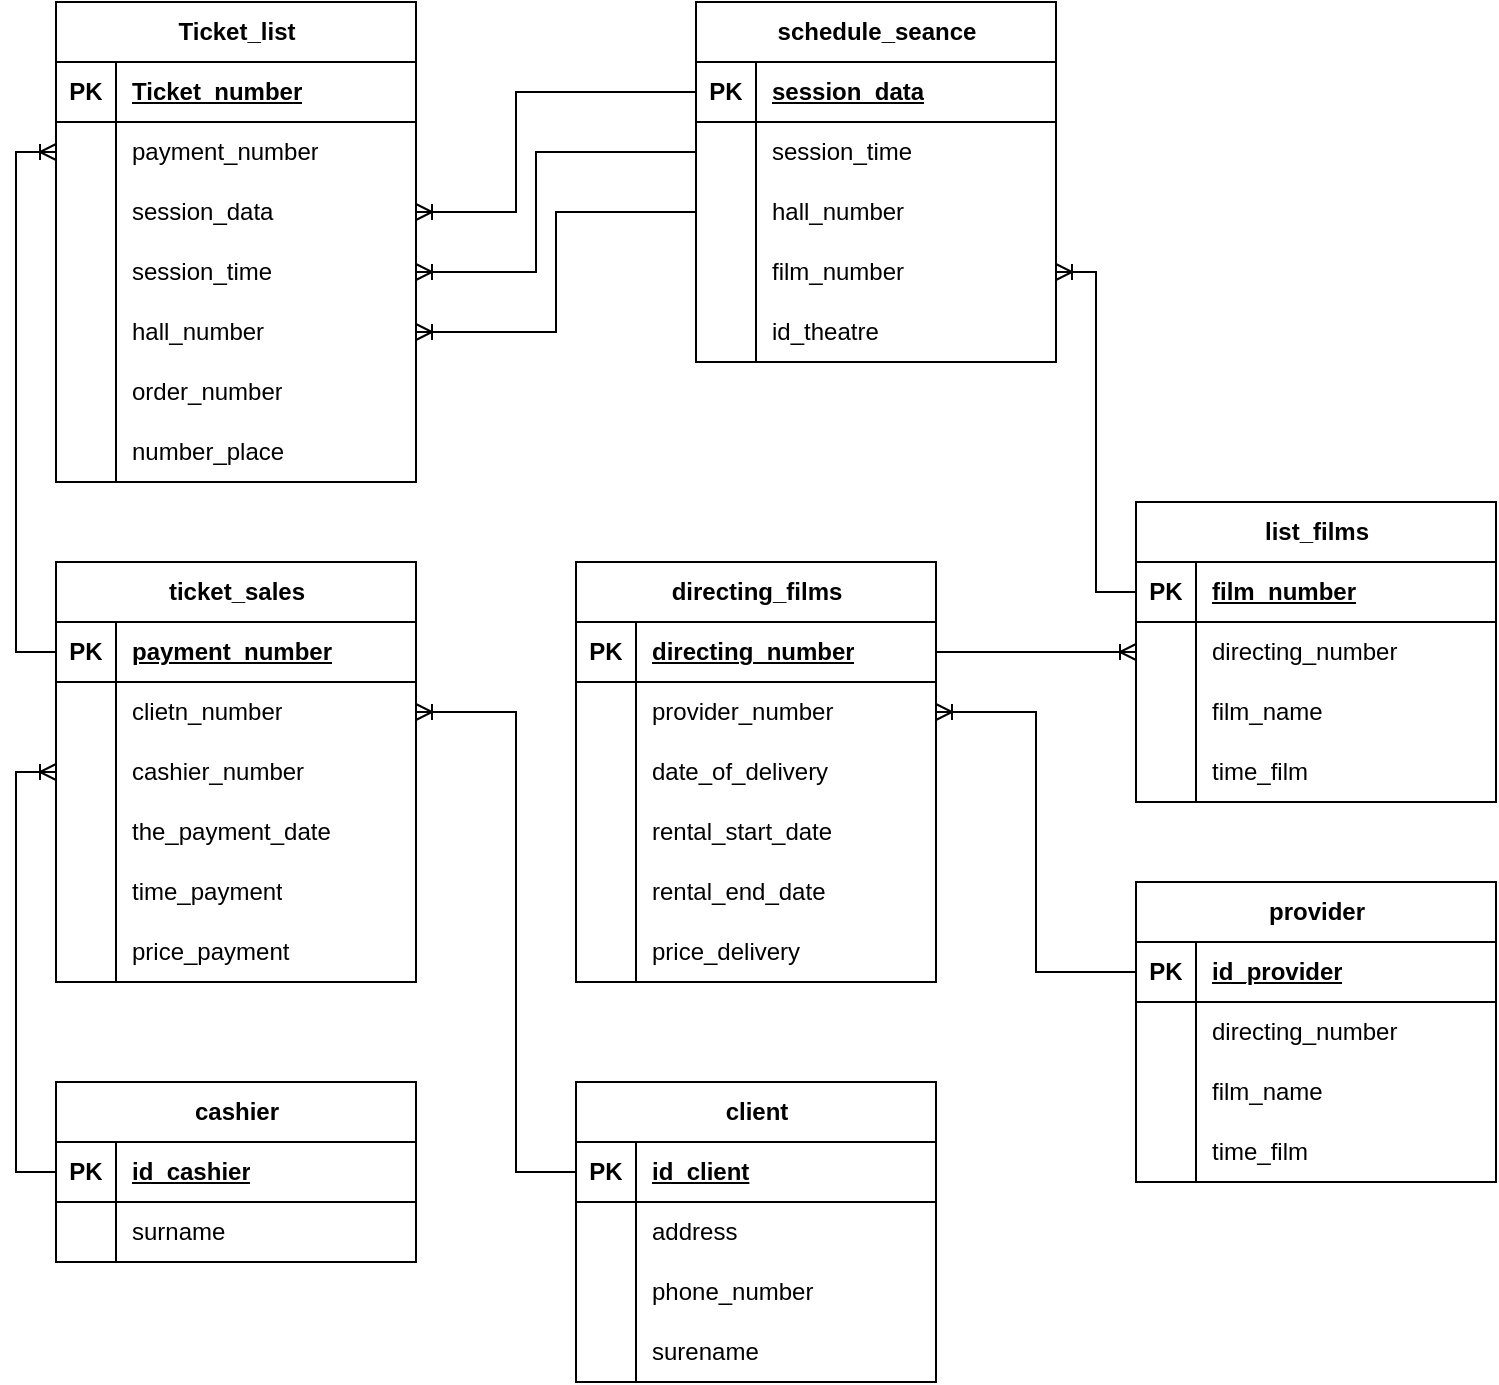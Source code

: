 <mxfile version="21.7.5" type="github">
  <diagram id="C5RBs43oDa-KdzZeNtuy" name="Page-1">
    <mxGraphModel dx="1434" dy="791" grid="1" gridSize="10" guides="1" tooltips="1" connect="1" arrows="1" fold="1" page="1" pageScale="1" pageWidth="827" pageHeight="1169" math="0" shadow="0">
      <root>
        <mxCell id="WIyWlLk6GJQsqaUBKTNV-0" />
        <mxCell id="WIyWlLk6GJQsqaUBKTNV-1" parent="WIyWlLk6GJQsqaUBKTNV-0" />
        <mxCell id="_VTgicMIUgEKBGbLYa2D-226" style="edgeStyle=orthogonalEdgeStyle;rounded=0;orthogonalLoop=1;jettySize=auto;html=1;endArrow=none;endFill=0;startArrow=ERoneToMany;startFill=0;exitX=1;exitY=0.5;exitDx=0;exitDy=0;" edge="1" parent="WIyWlLk6GJQsqaUBKTNV-1" source="_VTgicMIUgEKBGbLYa2D-114" target="_VTgicMIUgEKBGbLYa2D-130">
          <mxGeometry relative="1" as="geometry">
            <Array as="points">
              <mxPoint x="320" y="215" />
              <mxPoint x="320" y="155" />
            </Array>
          </mxGeometry>
        </mxCell>
        <mxCell id="_VTgicMIUgEKBGbLYa2D-104" value="Ticket_list" style="shape=table;startSize=30;container=1;collapsible=1;childLayout=tableLayout;fixedRows=1;rowLines=0;fontStyle=1;align=center;resizeLast=1;html=1;" vertex="1" parent="WIyWlLk6GJQsqaUBKTNV-1">
          <mxGeometry x="80" y="80" width="180" height="240" as="geometry" />
        </mxCell>
        <mxCell id="_VTgicMIUgEKBGbLYa2D-105" value="" style="shape=tableRow;horizontal=0;startSize=0;swimlaneHead=0;swimlaneBody=0;fillColor=none;collapsible=0;dropTarget=0;points=[[0,0.5],[1,0.5]];portConstraint=eastwest;top=0;left=0;right=0;bottom=1;" vertex="1" parent="_VTgicMIUgEKBGbLYa2D-104">
          <mxGeometry y="30" width="180" height="30" as="geometry" />
        </mxCell>
        <mxCell id="_VTgicMIUgEKBGbLYa2D-106" value="PK" style="shape=partialRectangle;connectable=0;fillColor=none;top=0;left=0;bottom=0;right=0;fontStyle=1;overflow=hidden;whiteSpace=wrap;html=1;" vertex="1" parent="_VTgicMIUgEKBGbLYa2D-105">
          <mxGeometry width="30" height="30" as="geometry">
            <mxRectangle width="30" height="30" as="alternateBounds" />
          </mxGeometry>
        </mxCell>
        <mxCell id="_VTgicMIUgEKBGbLYa2D-107" value="Ticket_number" style="shape=partialRectangle;connectable=0;fillColor=none;top=0;left=0;bottom=0;right=0;align=left;spacingLeft=6;fontStyle=5;overflow=hidden;whiteSpace=wrap;html=1;" vertex="1" parent="_VTgicMIUgEKBGbLYa2D-105">
          <mxGeometry x="30" width="150" height="30" as="geometry">
            <mxRectangle width="150" height="30" as="alternateBounds" />
          </mxGeometry>
        </mxCell>
        <mxCell id="_VTgicMIUgEKBGbLYa2D-108" value="" style="shape=tableRow;horizontal=0;startSize=0;swimlaneHead=0;swimlaneBody=0;fillColor=none;collapsible=0;dropTarget=0;points=[[0,0.5],[1,0.5]];portConstraint=eastwest;top=0;left=0;right=0;bottom=0;" vertex="1" parent="_VTgicMIUgEKBGbLYa2D-104">
          <mxGeometry y="60" width="180" height="30" as="geometry" />
        </mxCell>
        <mxCell id="_VTgicMIUgEKBGbLYa2D-109" value="" style="shape=partialRectangle;connectable=0;fillColor=none;top=0;left=0;bottom=0;right=0;editable=1;overflow=hidden;whiteSpace=wrap;html=1;" vertex="1" parent="_VTgicMIUgEKBGbLYa2D-108">
          <mxGeometry width="30" height="30" as="geometry">
            <mxRectangle width="30" height="30" as="alternateBounds" />
          </mxGeometry>
        </mxCell>
        <mxCell id="_VTgicMIUgEKBGbLYa2D-110" value="payment_number" style="shape=partialRectangle;connectable=0;fillColor=none;top=0;left=0;bottom=0;right=0;align=left;spacingLeft=6;overflow=hidden;whiteSpace=wrap;html=1;" vertex="1" parent="_VTgicMIUgEKBGbLYa2D-108">
          <mxGeometry x="30" width="150" height="30" as="geometry">
            <mxRectangle width="150" height="30" as="alternateBounds" />
          </mxGeometry>
        </mxCell>
        <mxCell id="_VTgicMIUgEKBGbLYa2D-111" value="" style="shape=tableRow;horizontal=0;startSize=0;swimlaneHead=0;swimlaneBody=0;fillColor=none;collapsible=0;dropTarget=0;points=[[0,0.5],[1,0.5]];portConstraint=eastwest;top=0;left=0;right=0;bottom=0;" vertex="1" parent="_VTgicMIUgEKBGbLYa2D-104">
          <mxGeometry y="90" width="180" height="30" as="geometry" />
        </mxCell>
        <mxCell id="_VTgicMIUgEKBGbLYa2D-112" value="" style="shape=partialRectangle;connectable=0;fillColor=none;top=0;left=0;bottom=0;right=0;editable=1;overflow=hidden;whiteSpace=wrap;html=1;" vertex="1" parent="_VTgicMIUgEKBGbLYa2D-111">
          <mxGeometry width="30" height="30" as="geometry">
            <mxRectangle width="30" height="30" as="alternateBounds" />
          </mxGeometry>
        </mxCell>
        <mxCell id="_VTgicMIUgEKBGbLYa2D-113" value="session_data" style="shape=partialRectangle;connectable=0;fillColor=none;top=0;left=0;bottom=0;right=0;align=left;spacingLeft=6;overflow=hidden;whiteSpace=wrap;html=1;" vertex="1" parent="_VTgicMIUgEKBGbLYa2D-111">
          <mxGeometry x="30" width="150" height="30" as="geometry">
            <mxRectangle width="150" height="30" as="alternateBounds" />
          </mxGeometry>
        </mxCell>
        <mxCell id="_VTgicMIUgEKBGbLYa2D-114" value="" style="shape=tableRow;horizontal=0;startSize=0;swimlaneHead=0;swimlaneBody=0;fillColor=none;collapsible=0;dropTarget=0;points=[[0,0.5],[1,0.5]];portConstraint=eastwest;top=0;left=0;right=0;bottom=0;" vertex="1" parent="_VTgicMIUgEKBGbLYa2D-104">
          <mxGeometry y="120" width="180" height="30" as="geometry" />
        </mxCell>
        <mxCell id="_VTgicMIUgEKBGbLYa2D-115" value="" style="shape=partialRectangle;connectable=0;fillColor=none;top=0;left=0;bottom=0;right=0;editable=1;overflow=hidden;whiteSpace=wrap;html=1;" vertex="1" parent="_VTgicMIUgEKBGbLYa2D-114">
          <mxGeometry width="30" height="30" as="geometry">
            <mxRectangle width="30" height="30" as="alternateBounds" />
          </mxGeometry>
        </mxCell>
        <mxCell id="_VTgicMIUgEKBGbLYa2D-116" value="session_time" style="shape=partialRectangle;connectable=0;fillColor=none;top=0;left=0;bottom=0;right=0;align=left;spacingLeft=6;overflow=hidden;whiteSpace=wrap;html=1;" vertex="1" parent="_VTgicMIUgEKBGbLYa2D-114">
          <mxGeometry x="30" width="150" height="30" as="geometry">
            <mxRectangle width="150" height="30" as="alternateBounds" />
          </mxGeometry>
        </mxCell>
        <mxCell id="_VTgicMIUgEKBGbLYa2D-117" style="shape=tableRow;horizontal=0;startSize=0;swimlaneHead=0;swimlaneBody=0;fillColor=none;collapsible=0;dropTarget=0;points=[[0,0.5],[1,0.5]];portConstraint=eastwest;top=0;left=0;right=0;bottom=0;" vertex="1" parent="_VTgicMIUgEKBGbLYa2D-104">
          <mxGeometry y="150" width="180" height="30" as="geometry" />
        </mxCell>
        <mxCell id="_VTgicMIUgEKBGbLYa2D-118" style="shape=partialRectangle;connectable=0;fillColor=none;top=0;left=0;bottom=0;right=0;editable=1;overflow=hidden;whiteSpace=wrap;html=1;" vertex="1" parent="_VTgicMIUgEKBGbLYa2D-117">
          <mxGeometry width="30" height="30" as="geometry">
            <mxRectangle width="30" height="30" as="alternateBounds" />
          </mxGeometry>
        </mxCell>
        <mxCell id="_VTgicMIUgEKBGbLYa2D-119" value="hall_number" style="shape=partialRectangle;connectable=0;fillColor=none;top=0;left=0;bottom=0;right=0;align=left;spacingLeft=6;overflow=hidden;whiteSpace=wrap;html=1;" vertex="1" parent="_VTgicMIUgEKBGbLYa2D-117">
          <mxGeometry x="30" width="150" height="30" as="geometry">
            <mxRectangle width="150" height="30" as="alternateBounds" />
          </mxGeometry>
        </mxCell>
        <mxCell id="_VTgicMIUgEKBGbLYa2D-120" style="shape=tableRow;horizontal=0;startSize=0;swimlaneHead=0;swimlaneBody=0;fillColor=none;collapsible=0;dropTarget=0;points=[[0,0.5],[1,0.5]];portConstraint=eastwest;top=0;left=0;right=0;bottom=0;" vertex="1" parent="_VTgicMIUgEKBGbLYa2D-104">
          <mxGeometry y="180" width="180" height="30" as="geometry" />
        </mxCell>
        <mxCell id="_VTgicMIUgEKBGbLYa2D-121" style="shape=partialRectangle;connectable=0;fillColor=none;top=0;left=0;bottom=0;right=0;editable=1;overflow=hidden;whiteSpace=wrap;html=1;" vertex="1" parent="_VTgicMIUgEKBGbLYa2D-120">
          <mxGeometry width="30" height="30" as="geometry">
            <mxRectangle width="30" height="30" as="alternateBounds" />
          </mxGeometry>
        </mxCell>
        <mxCell id="_VTgicMIUgEKBGbLYa2D-122" value="order_number" style="shape=partialRectangle;connectable=0;fillColor=none;top=0;left=0;bottom=0;right=0;align=left;spacingLeft=6;overflow=hidden;whiteSpace=wrap;html=1;" vertex="1" parent="_VTgicMIUgEKBGbLYa2D-120">
          <mxGeometry x="30" width="150" height="30" as="geometry">
            <mxRectangle width="150" height="30" as="alternateBounds" />
          </mxGeometry>
        </mxCell>
        <mxCell id="_VTgicMIUgEKBGbLYa2D-123" style="shape=tableRow;horizontal=0;startSize=0;swimlaneHead=0;swimlaneBody=0;fillColor=none;collapsible=0;dropTarget=0;points=[[0,0.5],[1,0.5]];portConstraint=eastwest;top=0;left=0;right=0;bottom=0;" vertex="1" parent="_VTgicMIUgEKBGbLYa2D-104">
          <mxGeometry y="210" width="180" height="30" as="geometry" />
        </mxCell>
        <mxCell id="_VTgicMIUgEKBGbLYa2D-124" style="shape=partialRectangle;connectable=0;fillColor=none;top=0;left=0;bottom=0;right=0;editable=1;overflow=hidden;whiteSpace=wrap;html=1;" vertex="1" parent="_VTgicMIUgEKBGbLYa2D-123">
          <mxGeometry width="30" height="30" as="geometry">
            <mxRectangle width="30" height="30" as="alternateBounds" />
          </mxGeometry>
        </mxCell>
        <mxCell id="_VTgicMIUgEKBGbLYa2D-125" value="number_place" style="shape=partialRectangle;connectable=0;fillColor=none;top=0;left=0;bottom=0;right=0;align=left;spacingLeft=6;overflow=hidden;whiteSpace=wrap;html=1;" vertex="1" parent="_VTgicMIUgEKBGbLYa2D-123">
          <mxGeometry x="30" width="150" height="30" as="geometry">
            <mxRectangle width="150" height="30" as="alternateBounds" />
          </mxGeometry>
        </mxCell>
        <mxCell id="_VTgicMIUgEKBGbLYa2D-126" value="schedule_seance" style="shape=table;startSize=30;container=1;collapsible=1;childLayout=tableLayout;fixedRows=1;rowLines=0;fontStyle=1;align=center;resizeLast=1;html=1;" vertex="1" parent="WIyWlLk6GJQsqaUBKTNV-1">
          <mxGeometry x="400" y="80" width="180" height="180" as="geometry" />
        </mxCell>
        <mxCell id="_VTgicMIUgEKBGbLYa2D-127" value="" style="shape=tableRow;horizontal=0;startSize=0;swimlaneHead=0;swimlaneBody=0;fillColor=none;collapsible=0;dropTarget=0;points=[[0,0.5],[1,0.5]];portConstraint=eastwest;top=0;left=0;right=0;bottom=1;" vertex="1" parent="_VTgicMIUgEKBGbLYa2D-126">
          <mxGeometry y="30" width="180" height="30" as="geometry" />
        </mxCell>
        <mxCell id="_VTgicMIUgEKBGbLYa2D-128" value="PK" style="shape=partialRectangle;connectable=0;fillColor=none;top=0;left=0;bottom=0;right=0;fontStyle=1;overflow=hidden;whiteSpace=wrap;html=1;" vertex="1" parent="_VTgicMIUgEKBGbLYa2D-127">
          <mxGeometry width="30" height="30" as="geometry">
            <mxRectangle width="30" height="30" as="alternateBounds" />
          </mxGeometry>
        </mxCell>
        <mxCell id="_VTgicMIUgEKBGbLYa2D-129" value="session_data" style="shape=partialRectangle;connectable=0;fillColor=none;top=0;left=0;bottom=0;right=0;align=left;spacingLeft=6;fontStyle=5;overflow=hidden;whiteSpace=wrap;html=1;" vertex="1" parent="_VTgicMIUgEKBGbLYa2D-127">
          <mxGeometry x="30" width="150" height="30" as="geometry">
            <mxRectangle width="150" height="30" as="alternateBounds" />
          </mxGeometry>
        </mxCell>
        <mxCell id="_VTgicMIUgEKBGbLYa2D-130" value="" style="shape=tableRow;horizontal=0;startSize=0;swimlaneHead=0;swimlaneBody=0;fillColor=none;collapsible=0;dropTarget=0;points=[[0,0.5],[1,0.5]];portConstraint=eastwest;top=0;left=0;right=0;bottom=0;" vertex="1" parent="_VTgicMIUgEKBGbLYa2D-126">
          <mxGeometry y="60" width="180" height="30" as="geometry" />
        </mxCell>
        <mxCell id="_VTgicMIUgEKBGbLYa2D-131" value="" style="shape=partialRectangle;connectable=0;fillColor=none;top=0;left=0;bottom=0;right=0;editable=1;overflow=hidden;whiteSpace=wrap;html=1;" vertex="1" parent="_VTgicMIUgEKBGbLYa2D-130">
          <mxGeometry width="30" height="30" as="geometry">
            <mxRectangle width="30" height="30" as="alternateBounds" />
          </mxGeometry>
        </mxCell>
        <mxCell id="_VTgicMIUgEKBGbLYa2D-132" value="session_time" style="shape=partialRectangle;connectable=0;fillColor=none;top=0;left=0;bottom=0;right=0;align=left;spacingLeft=6;overflow=hidden;whiteSpace=wrap;html=1;" vertex="1" parent="_VTgicMIUgEKBGbLYa2D-130">
          <mxGeometry x="30" width="150" height="30" as="geometry">
            <mxRectangle width="150" height="30" as="alternateBounds" />
          </mxGeometry>
        </mxCell>
        <mxCell id="_VTgicMIUgEKBGbLYa2D-133" value="" style="shape=tableRow;horizontal=0;startSize=0;swimlaneHead=0;swimlaneBody=0;fillColor=none;collapsible=0;dropTarget=0;points=[[0,0.5],[1,0.5]];portConstraint=eastwest;top=0;left=0;right=0;bottom=0;" vertex="1" parent="_VTgicMIUgEKBGbLYa2D-126">
          <mxGeometry y="90" width="180" height="30" as="geometry" />
        </mxCell>
        <mxCell id="_VTgicMIUgEKBGbLYa2D-134" value="" style="shape=partialRectangle;connectable=0;fillColor=none;top=0;left=0;bottom=0;right=0;editable=1;overflow=hidden;whiteSpace=wrap;html=1;" vertex="1" parent="_VTgicMIUgEKBGbLYa2D-133">
          <mxGeometry width="30" height="30" as="geometry">
            <mxRectangle width="30" height="30" as="alternateBounds" />
          </mxGeometry>
        </mxCell>
        <mxCell id="_VTgicMIUgEKBGbLYa2D-135" value="hall_number" style="shape=partialRectangle;connectable=0;fillColor=none;top=0;left=0;bottom=0;right=0;align=left;spacingLeft=6;overflow=hidden;whiteSpace=wrap;html=1;" vertex="1" parent="_VTgicMIUgEKBGbLYa2D-133">
          <mxGeometry x="30" width="150" height="30" as="geometry">
            <mxRectangle width="150" height="30" as="alternateBounds" />
          </mxGeometry>
        </mxCell>
        <mxCell id="_VTgicMIUgEKBGbLYa2D-136" value="" style="shape=tableRow;horizontal=0;startSize=0;swimlaneHead=0;swimlaneBody=0;fillColor=none;collapsible=0;dropTarget=0;points=[[0,0.5],[1,0.5]];portConstraint=eastwest;top=0;left=0;right=0;bottom=0;" vertex="1" parent="_VTgicMIUgEKBGbLYa2D-126">
          <mxGeometry y="120" width="180" height="30" as="geometry" />
        </mxCell>
        <mxCell id="_VTgicMIUgEKBGbLYa2D-137" value="" style="shape=partialRectangle;connectable=0;fillColor=none;top=0;left=0;bottom=0;right=0;editable=1;overflow=hidden;whiteSpace=wrap;html=1;" vertex="1" parent="_VTgicMIUgEKBGbLYa2D-136">
          <mxGeometry width="30" height="30" as="geometry">
            <mxRectangle width="30" height="30" as="alternateBounds" />
          </mxGeometry>
        </mxCell>
        <mxCell id="_VTgicMIUgEKBGbLYa2D-138" value="film_number" style="shape=partialRectangle;connectable=0;fillColor=none;top=0;left=0;bottom=0;right=0;align=left;spacingLeft=6;overflow=hidden;whiteSpace=wrap;html=1;" vertex="1" parent="_VTgicMIUgEKBGbLYa2D-136">
          <mxGeometry x="30" width="150" height="30" as="geometry">
            <mxRectangle width="150" height="30" as="alternateBounds" />
          </mxGeometry>
        </mxCell>
        <mxCell id="_VTgicMIUgEKBGbLYa2D-139" style="shape=tableRow;horizontal=0;startSize=0;swimlaneHead=0;swimlaneBody=0;fillColor=none;collapsible=0;dropTarget=0;points=[[0,0.5],[1,0.5]];portConstraint=eastwest;top=0;left=0;right=0;bottom=0;" vertex="1" parent="_VTgicMIUgEKBGbLYa2D-126">
          <mxGeometry y="150" width="180" height="30" as="geometry" />
        </mxCell>
        <mxCell id="_VTgicMIUgEKBGbLYa2D-140" style="shape=partialRectangle;connectable=0;fillColor=none;top=0;left=0;bottom=0;right=0;editable=1;overflow=hidden;whiteSpace=wrap;html=1;" vertex="1" parent="_VTgicMIUgEKBGbLYa2D-139">
          <mxGeometry width="30" height="30" as="geometry">
            <mxRectangle width="30" height="30" as="alternateBounds" />
          </mxGeometry>
        </mxCell>
        <mxCell id="_VTgicMIUgEKBGbLYa2D-141" value="id_theatre" style="shape=partialRectangle;connectable=0;fillColor=none;top=0;left=0;bottom=0;right=0;align=left;spacingLeft=6;overflow=hidden;whiteSpace=wrap;html=1;" vertex="1" parent="_VTgicMIUgEKBGbLYa2D-139">
          <mxGeometry x="30" width="150" height="30" as="geometry">
            <mxRectangle width="150" height="30" as="alternateBounds" />
          </mxGeometry>
        </mxCell>
        <mxCell id="_VTgicMIUgEKBGbLYa2D-148" value="ticket_sales" style="shape=table;startSize=30;container=1;collapsible=1;childLayout=tableLayout;fixedRows=1;rowLines=0;fontStyle=1;align=center;resizeLast=1;html=1;" vertex="1" parent="WIyWlLk6GJQsqaUBKTNV-1">
          <mxGeometry x="80" y="360" width="180" height="210" as="geometry" />
        </mxCell>
        <mxCell id="_VTgicMIUgEKBGbLYa2D-149" value="" style="shape=tableRow;horizontal=0;startSize=0;swimlaneHead=0;swimlaneBody=0;fillColor=none;collapsible=0;dropTarget=0;points=[[0,0.5],[1,0.5]];portConstraint=eastwest;top=0;left=0;right=0;bottom=1;" vertex="1" parent="_VTgicMIUgEKBGbLYa2D-148">
          <mxGeometry y="30" width="180" height="30" as="geometry" />
        </mxCell>
        <mxCell id="_VTgicMIUgEKBGbLYa2D-150" value="PK" style="shape=partialRectangle;connectable=0;fillColor=none;top=0;left=0;bottom=0;right=0;fontStyle=1;overflow=hidden;whiteSpace=wrap;html=1;" vertex="1" parent="_VTgicMIUgEKBGbLYa2D-149">
          <mxGeometry width="30" height="30" as="geometry">
            <mxRectangle width="30" height="30" as="alternateBounds" />
          </mxGeometry>
        </mxCell>
        <mxCell id="_VTgicMIUgEKBGbLYa2D-151" value="payment_number" style="shape=partialRectangle;connectable=0;fillColor=none;top=0;left=0;bottom=0;right=0;align=left;spacingLeft=6;fontStyle=5;overflow=hidden;whiteSpace=wrap;html=1;" vertex="1" parent="_VTgicMIUgEKBGbLYa2D-149">
          <mxGeometry x="30" width="150" height="30" as="geometry">
            <mxRectangle width="150" height="30" as="alternateBounds" />
          </mxGeometry>
        </mxCell>
        <mxCell id="_VTgicMIUgEKBGbLYa2D-152" value="" style="shape=tableRow;horizontal=0;startSize=0;swimlaneHead=0;swimlaneBody=0;fillColor=none;collapsible=0;dropTarget=0;points=[[0,0.5],[1,0.5]];portConstraint=eastwest;top=0;left=0;right=0;bottom=0;" vertex="1" parent="_VTgicMIUgEKBGbLYa2D-148">
          <mxGeometry y="60" width="180" height="30" as="geometry" />
        </mxCell>
        <mxCell id="_VTgicMIUgEKBGbLYa2D-153" value="" style="shape=partialRectangle;connectable=0;fillColor=none;top=0;left=0;bottom=0;right=0;editable=1;overflow=hidden;whiteSpace=wrap;html=1;" vertex="1" parent="_VTgicMIUgEKBGbLYa2D-152">
          <mxGeometry width="30" height="30" as="geometry">
            <mxRectangle width="30" height="30" as="alternateBounds" />
          </mxGeometry>
        </mxCell>
        <mxCell id="_VTgicMIUgEKBGbLYa2D-154" value="clietn_number" style="shape=partialRectangle;connectable=0;fillColor=none;top=0;left=0;bottom=0;right=0;align=left;spacingLeft=6;overflow=hidden;whiteSpace=wrap;html=1;" vertex="1" parent="_VTgicMIUgEKBGbLYa2D-152">
          <mxGeometry x="30" width="150" height="30" as="geometry">
            <mxRectangle width="150" height="30" as="alternateBounds" />
          </mxGeometry>
        </mxCell>
        <mxCell id="_VTgicMIUgEKBGbLYa2D-155" value="" style="shape=tableRow;horizontal=0;startSize=0;swimlaneHead=0;swimlaneBody=0;fillColor=none;collapsible=0;dropTarget=0;points=[[0,0.5],[1,0.5]];portConstraint=eastwest;top=0;left=0;right=0;bottom=0;" vertex="1" parent="_VTgicMIUgEKBGbLYa2D-148">
          <mxGeometry y="90" width="180" height="30" as="geometry" />
        </mxCell>
        <mxCell id="_VTgicMIUgEKBGbLYa2D-156" value="" style="shape=partialRectangle;connectable=0;fillColor=none;top=0;left=0;bottom=0;right=0;editable=1;overflow=hidden;whiteSpace=wrap;html=1;" vertex="1" parent="_VTgicMIUgEKBGbLYa2D-155">
          <mxGeometry width="30" height="30" as="geometry">
            <mxRectangle width="30" height="30" as="alternateBounds" />
          </mxGeometry>
        </mxCell>
        <mxCell id="_VTgicMIUgEKBGbLYa2D-157" value="cashier_number" style="shape=partialRectangle;connectable=0;fillColor=none;top=0;left=0;bottom=0;right=0;align=left;spacingLeft=6;overflow=hidden;whiteSpace=wrap;html=1;" vertex="1" parent="_VTgicMIUgEKBGbLYa2D-155">
          <mxGeometry x="30" width="150" height="30" as="geometry">
            <mxRectangle width="150" height="30" as="alternateBounds" />
          </mxGeometry>
        </mxCell>
        <mxCell id="_VTgicMIUgEKBGbLYa2D-158" value="" style="shape=tableRow;horizontal=0;startSize=0;swimlaneHead=0;swimlaneBody=0;fillColor=none;collapsible=0;dropTarget=0;points=[[0,0.5],[1,0.5]];portConstraint=eastwest;top=0;left=0;right=0;bottom=0;" vertex="1" parent="_VTgicMIUgEKBGbLYa2D-148">
          <mxGeometry y="120" width="180" height="30" as="geometry" />
        </mxCell>
        <mxCell id="_VTgicMIUgEKBGbLYa2D-159" value="" style="shape=partialRectangle;connectable=0;fillColor=none;top=0;left=0;bottom=0;right=0;editable=1;overflow=hidden;whiteSpace=wrap;html=1;" vertex="1" parent="_VTgicMIUgEKBGbLYa2D-158">
          <mxGeometry width="30" height="30" as="geometry">
            <mxRectangle width="30" height="30" as="alternateBounds" />
          </mxGeometry>
        </mxCell>
        <mxCell id="_VTgicMIUgEKBGbLYa2D-160" value="the_payment_date" style="shape=partialRectangle;connectable=0;fillColor=none;top=0;left=0;bottom=0;right=0;align=left;spacingLeft=6;overflow=hidden;whiteSpace=wrap;html=1;" vertex="1" parent="_VTgicMIUgEKBGbLYa2D-158">
          <mxGeometry x="30" width="150" height="30" as="geometry">
            <mxRectangle width="150" height="30" as="alternateBounds" />
          </mxGeometry>
        </mxCell>
        <mxCell id="_VTgicMIUgEKBGbLYa2D-161" style="shape=tableRow;horizontal=0;startSize=0;swimlaneHead=0;swimlaneBody=0;fillColor=none;collapsible=0;dropTarget=0;points=[[0,0.5],[1,0.5]];portConstraint=eastwest;top=0;left=0;right=0;bottom=0;" vertex="1" parent="_VTgicMIUgEKBGbLYa2D-148">
          <mxGeometry y="150" width="180" height="30" as="geometry" />
        </mxCell>
        <mxCell id="_VTgicMIUgEKBGbLYa2D-162" style="shape=partialRectangle;connectable=0;fillColor=none;top=0;left=0;bottom=0;right=0;editable=1;overflow=hidden;whiteSpace=wrap;html=1;" vertex="1" parent="_VTgicMIUgEKBGbLYa2D-161">
          <mxGeometry width="30" height="30" as="geometry">
            <mxRectangle width="30" height="30" as="alternateBounds" />
          </mxGeometry>
        </mxCell>
        <mxCell id="_VTgicMIUgEKBGbLYa2D-163" value="time_payment" style="shape=partialRectangle;connectable=0;fillColor=none;top=0;left=0;bottom=0;right=0;align=left;spacingLeft=6;overflow=hidden;whiteSpace=wrap;html=1;" vertex="1" parent="_VTgicMIUgEKBGbLYa2D-161">
          <mxGeometry x="30" width="150" height="30" as="geometry">
            <mxRectangle width="150" height="30" as="alternateBounds" />
          </mxGeometry>
        </mxCell>
        <mxCell id="_VTgicMIUgEKBGbLYa2D-164" style="shape=tableRow;horizontal=0;startSize=0;swimlaneHead=0;swimlaneBody=0;fillColor=none;collapsible=0;dropTarget=0;points=[[0,0.5],[1,0.5]];portConstraint=eastwest;top=0;left=0;right=0;bottom=0;" vertex="1" parent="_VTgicMIUgEKBGbLYa2D-148">
          <mxGeometry y="180" width="180" height="30" as="geometry" />
        </mxCell>
        <mxCell id="_VTgicMIUgEKBGbLYa2D-165" style="shape=partialRectangle;connectable=0;fillColor=none;top=0;left=0;bottom=0;right=0;editable=1;overflow=hidden;whiteSpace=wrap;html=1;" vertex="1" parent="_VTgicMIUgEKBGbLYa2D-164">
          <mxGeometry width="30" height="30" as="geometry">
            <mxRectangle width="30" height="30" as="alternateBounds" />
          </mxGeometry>
        </mxCell>
        <mxCell id="_VTgicMIUgEKBGbLYa2D-166" value="price_payment" style="shape=partialRectangle;connectable=0;fillColor=none;top=0;left=0;bottom=0;right=0;align=left;spacingLeft=6;overflow=hidden;whiteSpace=wrap;html=1;" vertex="1" parent="_VTgicMIUgEKBGbLYa2D-164">
          <mxGeometry x="30" width="150" height="30" as="geometry">
            <mxRectangle width="150" height="30" as="alternateBounds" />
          </mxGeometry>
        </mxCell>
        <mxCell id="_VTgicMIUgEKBGbLYa2D-167" value="cashier" style="shape=table;startSize=30;container=1;collapsible=1;childLayout=tableLayout;fixedRows=1;rowLines=0;fontStyle=1;align=center;resizeLast=1;html=1;" vertex="1" parent="WIyWlLk6GJQsqaUBKTNV-1">
          <mxGeometry x="80" y="620" width="180" height="90" as="geometry" />
        </mxCell>
        <mxCell id="_VTgicMIUgEKBGbLYa2D-168" value="" style="shape=tableRow;horizontal=0;startSize=0;swimlaneHead=0;swimlaneBody=0;fillColor=none;collapsible=0;dropTarget=0;points=[[0,0.5],[1,0.5]];portConstraint=eastwest;top=0;left=0;right=0;bottom=1;" vertex="1" parent="_VTgicMIUgEKBGbLYa2D-167">
          <mxGeometry y="30" width="180" height="30" as="geometry" />
        </mxCell>
        <mxCell id="_VTgicMIUgEKBGbLYa2D-169" value="PK" style="shape=partialRectangle;connectable=0;fillColor=none;top=0;left=0;bottom=0;right=0;fontStyle=1;overflow=hidden;whiteSpace=wrap;html=1;" vertex="1" parent="_VTgicMIUgEKBGbLYa2D-168">
          <mxGeometry width="30" height="30" as="geometry">
            <mxRectangle width="30" height="30" as="alternateBounds" />
          </mxGeometry>
        </mxCell>
        <mxCell id="_VTgicMIUgEKBGbLYa2D-170" value="id_cashier" style="shape=partialRectangle;connectable=0;fillColor=none;top=0;left=0;bottom=0;right=0;align=left;spacingLeft=6;fontStyle=5;overflow=hidden;whiteSpace=wrap;html=1;" vertex="1" parent="_VTgicMIUgEKBGbLYa2D-168">
          <mxGeometry x="30" width="150" height="30" as="geometry">
            <mxRectangle width="150" height="30" as="alternateBounds" />
          </mxGeometry>
        </mxCell>
        <mxCell id="_VTgicMIUgEKBGbLYa2D-171" value="" style="shape=tableRow;horizontal=0;startSize=0;swimlaneHead=0;swimlaneBody=0;fillColor=none;collapsible=0;dropTarget=0;points=[[0,0.5],[1,0.5]];portConstraint=eastwest;top=0;left=0;right=0;bottom=0;" vertex="1" parent="_VTgicMIUgEKBGbLYa2D-167">
          <mxGeometry y="60" width="180" height="30" as="geometry" />
        </mxCell>
        <mxCell id="_VTgicMIUgEKBGbLYa2D-172" value="" style="shape=partialRectangle;connectable=0;fillColor=none;top=0;left=0;bottom=0;right=0;editable=1;overflow=hidden;whiteSpace=wrap;html=1;" vertex="1" parent="_VTgicMIUgEKBGbLYa2D-171">
          <mxGeometry width="30" height="30" as="geometry">
            <mxRectangle width="30" height="30" as="alternateBounds" />
          </mxGeometry>
        </mxCell>
        <mxCell id="_VTgicMIUgEKBGbLYa2D-173" value="surname" style="shape=partialRectangle;connectable=0;fillColor=none;top=0;left=0;bottom=0;right=0;align=left;spacingLeft=6;overflow=hidden;whiteSpace=wrap;html=1;" vertex="1" parent="_VTgicMIUgEKBGbLYa2D-171">
          <mxGeometry x="30" width="150" height="30" as="geometry">
            <mxRectangle width="150" height="30" as="alternateBounds" />
          </mxGeometry>
        </mxCell>
        <mxCell id="_VTgicMIUgEKBGbLYa2D-186" value="directing_films" style="shape=table;startSize=30;container=1;collapsible=1;childLayout=tableLayout;fixedRows=1;rowLines=0;fontStyle=1;align=center;resizeLast=1;html=1;" vertex="1" parent="WIyWlLk6GJQsqaUBKTNV-1">
          <mxGeometry x="340" y="360" width="180" height="210" as="geometry" />
        </mxCell>
        <mxCell id="_VTgicMIUgEKBGbLYa2D-187" value="" style="shape=tableRow;horizontal=0;startSize=0;swimlaneHead=0;swimlaneBody=0;fillColor=none;collapsible=0;dropTarget=0;points=[[0,0.5],[1,0.5]];portConstraint=eastwest;top=0;left=0;right=0;bottom=1;" vertex="1" parent="_VTgicMIUgEKBGbLYa2D-186">
          <mxGeometry y="30" width="180" height="30" as="geometry" />
        </mxCell>
        <mxCell id="_VTgicMIUgEKBGbLYa2D-188" value="PK" style="shape=partialRectangle;connectable=0;fillColor=none;top=0;left=0;bottom=0;right=0;fontStyle=1;overflow=hidden;whiteSpace=wrap;html=1;" vertex="1" parent="_VTgicMIUgEKBGbLYa2D-187">
          <mxGeometry width="30" height="30" as="geometry">
            <mxRectangle width="30" height="30" as="alternateBounds" />
          </mxGeometry>
        </mxCell>
        <mxCell id="_VTgicMIUgEKBGbLYa2D-189" value="directing_number" style="shape=partialRectangle;connectable=0;fillColor=none;top=0;left=0;bottom=0;right=0;align=left;spacingLeft=6;fontStyle=5;overflow=hidden;whiteSpace=wrap;html=1;" vertex="1" parent="_VTgicMIUgEKBGbLYa2D-187">
          <mxGeometry x="30" width="150" height="30" as="geometry">
            <mxRectangle width="150" height="30" as="alternateBounds" />
          </mxGeometry>
        </mxCell>
        <mxCell id="_VTgicMIUgEKBGbLYa2D-190" value="" style="shape=tableRow;horizontal=0;startSize=0;swimlaneHead=0;swimlaneBody=0;fillColor=none;collapsible=0;dropTarget=0;points=[[0,0.5],[1,0.5]];portConstraint=eastwest;top=0;left=0;right=0;bottom=0;" vertex="1" parent="_VTgicMIUgEKBGbLYa2D-186">
          <mxGeometry y="60" width="180" height="30" as="geometry" />
        </mxCell>
        <mxCell id="_VTgicMIUgEKBGbLYa2D-191" value="" style="shape=partialRectangle;connectable=0;fillColor=none;top=0;left=0;bottom=0;right=0;editable=1;overflow=hidden;whiteSpace=wrap;html=1;" vertex="1" parent="_VTgicMIUgEKBGbLYa2D-190">
          <mxGeometry width="30" height="30" as="geometry">
            <mxRectangle width="30" height="30" as="alternateBounds" />
          </mxGeometry>
        </mxCell>
        <mxCell id="_VTgicMIUgEKBGbLYa2D-192" value="provider_number" style="shape=partialRectangle;connectable=0;fillColor=none;top=0;left=0;bottom=0;right=0;align=left;spacingLeft=6;overflow=hidden;whiteSpace=wrap;html=1;" vertex="1" parent="_VTgicMIUgEKBGbLYa2D-190">
          <mxGeometry x="30" width="150" height="30" as="geometry">
            <mxRectangle width="150" height="30" as="alternateBounds" />
          </mxGeometry>
        </mxCell>
        <mxCell id="_VTgicMIUgEKBGbLYa2D-193" value="" style="shape=tableRow;horizontal=0;startSize=0;swimlaneHead=0;swimlaneBody=0;fillColor=none;collapsible=0;dropTarget=0;points=[[0,0.5],[1,0.5]];portConstraint=eastwest;top=0;left=0;right=0;bottom=0;" vertex="1" parent="_VTgicMIUgEKBGbLYa2D-186">
          <mxGeometry y="90" width="180" height="30" as="geometry" />
        </mxCell>
        <mxCell id="_VTgicMIUgEKBGbLYa2D-194" value="" style="shape=partialRectangle;connectable=0;fillColor=none;top=0;left=0;bottom=0;right=0;editable=1;overflow=hidden;whiteSpace=wrap;html=1;" vertex="1" parent="_VTgicMIUgEKBGbLYa2D-193">
          <mxGeometry width="30" height="30" as="geometry">
            <mxRectangle width="30" height="30" as="alternateBounds" />
          </mxGeometry>
        </mxCell>
        <mxCell id="_VTgicMIUgEKBGbLYa2D-195" value="date_of_delivery" style="shape=partialRectangle;connectable=0;fillColor=none;top=0;left=0;bottom=0;right=0;align=left;spacingLeft=6;overflow=hidden;whiteSpace=wrap;html=1;" vertex="1" parent="_VTgicMIUgEKBGbLYa2D-193">
          <mxGeometry x="30" width="150" height="30" as="geometry">
            <mxRectangle width="150" height="30" as="alternateBounds" />
          </mxGeometry>
        </mxCell>
        <mxCell id="_VTgicMIUgEKBGbLYa2D-196" value="" style="shape=tableRow;horizontal=0;startSize=0;swimlaneHead=0;swimlaneBody=0;fillColor=none;collapsible=0;dropTarget=0;points=[[0,0.5],[1,0.5]];portConstraint=eastwest;top=0;left=0;right=0;bottom=0;" vertex="1" parent="_VTgicMIUgEKBGbLYa2D-186">
          <mxGeometry y="120" width="180" height="30" as="geometry" />
        </mxCell>
        <mxCell id="_VTgicMIUgEKBGbLYa2D-197" value="" style="shape=partialRectangle;connectable=0;fillColor=none;top=0;left=0;bottom=0;right=0;editable=1;overflow=hidden;whiteSpace=wrap;html=1;" vertex="1" parent="_VTgicMIUgEKBGbLYa2D-196">
          <mxGeometry width="30" height="30" as="geometry">
            <mxRectangle width="30" height="30" as="alternateBounds" />
          </mxGeometry>
        </mxCell>
        <mxCell id="_VTgicMIUgEKBGbLYa2D-198" value="rental_start_date" style="shape=partialRectangle;connectable=0;fillColor=none;top=0;left=0;bottom=0;right=0;align=left;spacingLeft=6;overflow=hidden;whiteSpace=wrap;html=1;" vertex="1" parent="_VTgicMIUgEKBGbLYa2D-196">
          <mxGeometry x="30" width="150" height="30" as="geometry">
            <mxRectangle width="150" height="30" as="alternateBounds" />
          </mxGeometry>
        </mxCell>
        <mxCell id="_VTgicMIUgEKBGbLYa2D-199" style="shape=tableRow;horizontal=0;startSize=0;swimlaneHead=0;swimlaneBody=0;fillColor=none;collapsible=0;dropTarget=0;points=[[0,0.5],[1,0.5]];portConstraint=eastwest;top=0;left=0;right=0;bottom=0;" vertex="1" parent="_VTgicMIUgEKBGbLYa2D-186">
          <mxGeometry y="150" width="180" height="30" as="geometry" />
        </mxCell>
        <mxCell id="_VTgicMIUgEKBGbLYa2D-200" style="shape=partialRectangle;connectable=0;fillColor=none;top=0;left=0;bottom=0;right=0;editable=1;overflow=hidden;whiteSpace=wrap;html=1;" vertex="1" parent="_VTgicMIUgEKBGbLYa2D-199">
          <mxGeometry width="30" height="30" as="geometry">
            <mxRectangle width="30" height="30" as="alternateBounds" />
          </mxGeometry>
        </mxCell>
        <mxCell id="_VTgicMIUgEKBGbLYa2D-201" value="rental_end_date" style="shape=partialRectangle;connectable=0;fillColor=none;top=0;left=0;bottom=0;right=0;align=left;spacingLeft=6;overflow=hidden;whiteSpace=wrap;html=1;" vertex="1" parent="_VTgicMIUgEKBGbLYa2D-199">
          <mxGeometry x="30" width="150" height="30" as="geometry">
            <mxRectangle width="150" height="30" as="alternateBounds" />
          </mxGeometry>
        </mxCell>
        <mxCell id="_VTgicMIUgEKBGbLYa2D-202" style="shape=tableRow;horizontal=0;startSize=0;swimlaneHead=0;swimlaneBody=0;fillColor=none;collapsible=0;dropTarget=0;points=[[0,0.5],[1,0.5]];portConstraint=eastwest;top=0;left=0;right=0;bottom=0;" vertex="1" parent="_VTgicMIUgEKBGbLYa2D-186">
          <mxGeometry y="180" width="180" height="30" as="geometry" />
        </mxCell>
        <mxCell id="_VTgicMIUgEKBGbLYa2D-203" style="shape=partialRectangle;connectable=0;fillColor=none;top=0;left=0;bottom=0;right=0;editable=1;overflow=hidden;whiteSpace=wrap;html=1;" vertex="1" parent="_VTgicMIUgEKBGbLYa2D-202">
          <mxGeometry width="30" height="30" as="geometry">
            <mxRectangle width="30" height="30" as="alternateBounds" />
          </mxGeometry>
        </mxCell>
        <mxCell id="_VTgicMIUgEKBGbLYa2D-204" value="price_delivery" style="shape=partialRectangle;connectable=0;fillColor=none;top=0;left=0;bottom=0;right=0;align=left;spacingLeft=6;overflow=hidden;whiteSpace=wrap;html=1;" vertex="1" parent="_VTgicMIUgEKBGbLYa2D-202">
          <mxGeometry x="30" width="150" height="30" as="geometry">
            <mxRectangle width="150" height="30" as="alternateBounds" />
          </mxGeometry>
        </mxCell>
        <mxCell id="_VTgicMIUgEKBGbLYa2D-205" value="client" style="shape=table;startSize=30;container=1;collapsible=1;childLayout=tableLayout;fixedRows=1;rowLines=0;fontStyle=1;align=center;resizeLast=1;html=1;" vertex="1" parent="WIyWlLk6GJQsqaUBKTNV-1">
          <mxGeometry x="340" y="620" width="180" height="150" as="geometry" />
        </mxCell>
        <mxCell id="_VTgicMIUgEKBGbLYa2D-206" value="" style="shape=tableRow;horizontal=0;startSize=0;swimlaneHead=0;swimlaneBody=0;fillColor=none;collapsible=0;dropTarget=0;points=[[0,0.5],[1,0.5]];portConstraint=eastwest;top=0;left=0;right=0;bottom=1;" vertex="1" parent="_VTgicMIUgEKBGbLYa2D-205">
          <mxGeometry y="30" width="180" height="30" as="geometry" />
        </mxCell>
        <mxCell id="_VTgicMIUgEKBGbLYa2D-207" value="PK" style="shape=partialRectangle;connectable=0;fillColor=none;top=0;left=0;bottom=0;right=0;fontStyle=1;overflow=hidden;whiteSpace=wrap;html=1;" vertex="1" parent="_VTgicMIUgEKBGbLYa2D-206">
          <mxGeometry width="30" height="30" as="geometry">
            <mxRectangle width="30" height="30" as="alternateBounds" />
          </mxGeometry>
        </mxCell>
        <mxCell id="_VTgicMIUgEKBGbLYa2D-208" value="id_client" style="shape=partialRectangle;connectable=0;fillColor=none;top=0;left=0;bottom=0;right=0;align=left;spacingLeft=6;fontStyle=5;overflow=hidden;whiteSpace=wrap;html=1;" vertex="1" parent="_VTgicMIUgEKBGbLYa2D-206">
          <mxGeometry x="30" width="150" height="30" as="geometry">
            <mxRectangle width="150" height="30" as="alternateBounds" />
          </mxGeometry>
        </mxCell>
        <mxCell id="_VTgicMIUgEKBGbLYa2D-209" value="" style="shape=tableRow;horizontal=0;startSize=0;swimlaneHead=0;swimlaneBody=0;fillColor=none;collapsible=0;dropTarget=0;points=[[0,0.5],[1,0.5]];portConstraint=eastwest;top=0;left=0;right=0;bottom=0;" vertex="1" parent="_VTgicMIUgEKBGbLYa2D-205">
          <mxGeometry y="60" width="180" height="30" as="geometry" />
        </mxCell>
        <mxCell id="_VTgicMIUgEKBGbLYa2D-210" value="" style="shape=partialRectangle;connectable=0;fillColor=none;top=0;left=0;bottom=0;right=0;editable=1;overflow=hidden;whiteSpace=wrap;html=1;" vertex="1" parent="_VTgicMIUgEKBGbLYa2D-209">
          <mxGeometry width="30" height="30" as="geometry">
            <mxRectangle width="30" height="30" as="alternateBounds" />
          </mxGeometry>
        </mxCell>
        <mxCell id="_VTgicMIUgEKBGbLYa2D-211" value="address" style="shape=partialRectangle;connectable=0;fillColor=none;top=0;left=0;bottom=0;right=0;align=left;spacingLeft=6;overflow=hidden;whiteSpace=wrap;html=1;" vertex="1" parent="_VTgicMIUgEKBGbLYa2D-209">
          <mxGeometry x="30" width="150" height="30" as="geometry">
            <mxRectangle width="150" height="30" as="alternateBounds" />
          </mxGeometry>
        </mxCell>
        <mxCell id="_VTgicMIUgEKBGbLYa2D-215" value="" style="shape=tableRow;horizontal=0;startSize=0;swimlaneHead=0;swimlaneBody=0;fillColor=none;collapsible=0;dropTarget=0;points=[[0,0.5],[1,0.5]];portConstraint=eastwest;top=0;left=0;right=0;bottom=0;" vertex="1" parent="_VTgicMIUgEKBGbLYa2D-205">
          <mxGeometry y="90" width="180" height="30" as="geometry" />
        </mxCell>
        <mxCell id="_VTgicMIUgEKBGbLYa2D-216" value="" style="shape=partialRectangle;connectable=0;fillColor=none;top=0;left=0;bottom=0;right=0;editable=1;overflow=hidden;whiteSpace=wrap;html=1;" vertex="1" parent="_VTgicMIUgEKBGbLYa2D-215">
          <mxGeometry width="30" height="30" as="geometry">
            <mxRectangle width="30" height="30" as="alternateBounds" />
          </mxGeometry>
        </mxCell>
        <mxCell id="_VTgicMIUgEKBGbLYa2D-217" value="phone_number" style="shape=partialRectangle;connectable=0;fillColor=none;top=0;left=0;bottom=0;right=0;align=left;spacingLeft=6;overflow=hidden;whiteSpace=wrap;html=1;" vertex="1" parent="_VTgicMIUgEKBGbLYa2D-215">
          <mxGeometry x="30" width="150" height="30" as="geometry">
            <mxRectangle width="150" height="30" as="alternateBounds" />
          </mxGeometry>
        </mxCell>
        <mxCell id="_VTgicMIUgEKBGbLYa2D-218" style="shape=tableRow;horizontal=0;startSize=0;swimlaneHead=0;swimlaneBody=0;fillColor=none;collapsible=0;dropTarget=0;points=[[0,0.5],[1,0.5]];portConstraint=eastwest;top=0;left=0;right=0;bottom=0;" vertex="1" parent="_VTgicMIUgEKBGbLYa2D-205">
          <mxGeometry y="120" width="180" height="30" as="geometry" />
        </mxCell>
        <mxCell id="_VTgicMIUgEKBGbLYa2D-219" style="shape=partialRectangle;connectable=0;fillColor=none;top=0;left=0;bottom=0;right=0;editable=1;overflow=hidden;whiteSpace=wrap;html=1;" vertex="1" parent="_VTgicMIUgEKBGbLYa2D-218">
          <mxGeometry width="30" height="30" as="geometry">
            <mxRectangle width="30" height="30" as="alternateBounds" />
          </mxGeometry>
        </mxCell>
        <mxCell id="_VTgicMIUgEKBGbLYa2D-220" value="surename" style="shape=partialRectangle;connectable=0;fillColor=none;top=0;left=0;bottom=0;right=0;align=left;spacingLeft=6;overflow=hidden;whiteSpace=wrap;html=1;" vertex="1" parent="_VTgicMIUgEKBGbLYa2D-218">
          <mxGeometry x="30" width="150" height="30" as="geometry">
            <mxRectangle width="150" height="30" as="alternateBounds" />
          </mxGeometry>
        </mxCell>
        <mxCell id="_VTgicMIUgEKBGbLYa2D-224" style="edgeStyle=orthogonalEdgeStyle;rounded=0;orthogonalLoop=1;jettySize=auto;html=1;entryX=0;entryY=0.5;entryDx=0;entryDy=0;endArrow=none;endFill=0;startArrow=ERoneToMany;startFill=0;exitX=0;exitY=0.5;exitDx=0;exitDy=0;" edge="1" parent="WIyWlLk6GJQsqaUBKTNV-1" source="_VTgicMIUgEKBGbLYa2D-108" target="_VTgicMIUgEKBGbLYa2D-149">
          <mxGeometry relative="1" as="geometry" />
        </mxCell>
        <mxCell id="_VTgicMIUgEKBGbLYa2D-225" style="edgeStyle=orthogonalEdgeStyle;rounded=0;orthogonalLoop=1;jettySize=auto;html=1;endArrow=none;endFill=0;startArrow=ERoneToMany;startFill=0;" edge="1" parent="WIyWlLk6GJQsqaUBKTNV-1" source="_VTgicMIUgEKBGbLYa2D-111" target="_VTgicMIUgEKBGbLYa2D-127">
          <mxGeometry relative="1" as="geometry">
            <Array as="points">
              <mxPoint x="310" y="185" />
              <mxPoint x="310" y="125" />
            </Array>
          </mxGeometry>
        </mxCell>
        <mxCell id="_VTgicMIUgEKBGbLYa2D-228" style="edgeStyle=orthogonalEdgeStyle;rounded=0;orthogonalLoop=1;jettySize=auto;html=1;endArrow=none;endFill=0;startArrow=ERoneToMany;startFill=0;" edge="1" parent="WIyWlLk6GJQsqaUBKTNV-1" source="_VTgicMIUgEKBGbLYa2D-117" target="_VTgicMIUgEKBGbLYa2D-133">
          <mxGeometry relative="1" as="geometry">
            <Array as="points">
              <mxPoint x="330" y="245" />
              <mxPoint x="330" y="185" />
            </Array>
          </mxGeometry>
        </mxCell>
        <mxCell id="_VTgicMIUgEKBGbLYa2D-229" style="edgeStyle=orthogonalEdgeStyle;rounded=0;orthogonalLoop=1;jettySize=auto;html=1;entryX=0;entryY=0.5;entryDx=0;entryDy=0;endArrow=none;endFill=0;startArrow=ERoneToMany;startFill=0;" edge="1" parent="WIyWlLk6GJQsqaUBKTNV-1" source="_VTgicMIUgEKBGbLYa2D-155" target="_VTgicMIUgEKBGbLYa2D-168">
          <mxGeometry relative="1" as="geometry" />
        </mxCell>
        <mxCell id="_VTgicMIUgEKBGbLYa2D-230" style="edgeStyle=orthogonalEdgeStyle;rounded=0;orthogonalLoop=1;jettySize=auto;html=1;entryX=0;entryY=0.5;entryDx=0;entryDy=0;endArrow=none;endFill=0;startArrow=ERoneToMany;startFill=0;" edge="1" parent="WIyWlLk6GJQsqaUBKTNV-1" source="_VTgicMIUgEKBGbLYa2D-152" target="_VTgicMIUgEKBGbLYa2D-206">
          <mxGeometry relative="1" as="geometry">
            <Array as="points">
              <mxPoint x="310" y="435" />
              <mxPoint x="310" y="665" />
            </Array>
          </mxGeometry>
        </mxCell>
        <mxCell id="_VTgicMIUgEKBGbLYa2D-231" value="list_films" style="shape=table;startSize=30;container=1;collapsible=1;childLayout=tableLayout;fixedRows=1;rowLines=0;fontStyle=1;align=center;resizeLast=1;html=1;" vertex="1" parent="WIyWlLk6GJQsqaUBKTNV-1">
          <mxGeometry x="620" y="330" width="180" height="150" as="geometry" />
        </mxCell>
        <mxCell id="_VTgicMIUgEKBGbLYa2D-232" value="" style="shape=tableRow;horizontal=0;startSize=0;swimlaneHead=0;swimlaneBody=0;fillColor=none;collapsible=0;dropTarget=0;points=[[0,0.5],[1,0.5]];portConstraint=eastwest;top=0;left=0;right=0;bottom=1;" vertex="1" parent="_VTgicMIUgEKBGbLYa2D-231">
          <mxGeometry y="30" width="180" height="30" as="geometry" />
        </mxCell>
        <mxCell id="_VTgicMIUgEKBGbLYa2D-233" value="PK" style="shape=partialRectangle;connectable=0;fillColor=none;top=0;left=0;bottom=0;right=0;fontStyle=1;overflow=hidden;whiteSpace=wrap;html=1;" vertex="1" parent="_VTgicMIUgEKBGbLYa2D-232">
          <mxGeometry width="30" height="30" as="geometry">
            <mxRectangle width="30" height="30" as="alternateBounds" />
          </mxGeometry>
        </mxCell>
        <mxCell id="_VTgicMIUgEKBGbLYa2D-234" value="film_number" style="shape=partialRectangle;connectable=0;fillColor=none;top=0;left=0;bottom=0;right=0;align=left;spacingLeft=6;fontStyle=5;overflow=hidden;whiteSpace=wrap;html=1;" vertex="1" parent="_VTgicMIUgEKBGbLYa2D-232">
          <mxGeometry x="30" width="150" height="30" as="geometry">
            <mxRectangle width="150" height="30" as="alternateBounds" />
          </mxGeometry>
        </mxCell>
        <mxCell id="_VTgicMIUgEKBGbLYa2D-235" value="" style="shape=tableRow;horizontal=0;startSize=0;swimlaneHead=0;swimlaneBody=0;fillColor=none;collapsible=0;dropTarget=0;points=[[0,0.5],[1,0.5]];portConstraint=eastwest;top=0;left=0;right=0;bottom=0;" vertex="1" parent="_VTgicMIUgEKBGbLYa2D-231">
          <mxGeometry y="60" width="180" height="30" as="geometry" />
        </mxCell>
        <mxCell id="_VTgicMIUgEKBGbLYa2D-236" value="" style="shape=partialRectangle;connectable=0;fillColor=none;top=0;left=0;bottom=0;right=0;editable=1;overflow=hidden;whiteSpace=wrap;html=1;" vertex="1" parent="_VTgicMIUgEKBGbLYa2D-235">
          <mxGeometry width="30" height="30" as="geometry">
            <mxRectangle width="30" height="30" as="alternateBounds" />
          </mxGeometry>
        </mxCell>
        <mxCell id="_VTgicMIUgEKBGbLYa2D-237" value="directing_number" style="shape=partialRectangle;connectable=0;fillColor=none;top=0;left=0;bottom=0;right=0;align=left;spacingLeft=6;overflow=hidden;whiteSpace=wrap;html=1;" vertex="1" parent="_VTgicMIUgEKBGbLYa2D-235">
          <mxGeometry x="30" width="150" height="30" as="geometry">
            <mxRectangle width="150" height="30" as="alternateBounds" />
          </mxGeometry>
        </mxCell>
        <mxCell id="_VTgicMIUgEKBGbLYa2D-238" value="" style="shape=tableRow;horizontal=0;startSize=0;swimlaneHead=0;swimlaneBody=0;fillColor=none;collapsible=0;dropTarget=0;points=[[0,0.5],[1,0.5]];portConstraint=eastwest;top=0;left=0;right=0;bottom=0;" vertex="1" parent="_VTgicMIUgEKBGbLYa2D-231">
          <mxGeometry y="90" width="180" height="30" as="geometry" />
        </mxCell>
        <mxCell id="_VTgicMIUgEKBGbLYa2D-239" value="" style="shape=partialRectangle;connectable=0;fillColor=none;top=0;left=0;bottom=0;right=0;editable=1;overflow=hidden;whiteSpace=wrap;html=1;" vertex="1" parent="_VTgicMIUgEKBGbLYa2D-238">
          <mxGeometry width="30" height="30" as="geometry">
            <mxRectangle width="30" height="30" as="alternateBounds" />
          </mxGeometry>
        </mxCell>
        <mxCell id="_VTgicMIUgEKBGbLYa2D-240" value="film_name" style="shape=partialRectangle;connectable=0;fillColor=none;top=0;left=0;bottom=0;right=0;align=left;spacingLeft=6;overflow=hidden;whiteSpace=wrap;html=1;" vertex="1" parent="_VTgicMIUgEKBGbLYa2D-238">
          <mxGeometry x="30" width="150" height="30" as="geometry">
            <mxRectangle width="150" height="30" as="alternateBounds" />
          </mxGeometry>
        </mxCell>
        <mxCell id="_VTgicMIUgEKBGbLYa2D-241" value="" style="shape=tableRow;horizontal=0;startSize=0;swimlaneHead=0;swimlaneBody=0;fillColor=none;collapsible=0;dropTarget=0;points=[[0,0.5],[1,0.5]];portConstraint=eastwest;top=0;left=0;right=0;bottom=0;" vertex="1" parent="_VTgicMIUgEKBGbLYa2D-231">
          <mxGeometry y="120" width="180" height="30" as="geometry" />
        </mxCell>
        <mxCell id="_VTgicMIUgEKBGbLYa2D-242" value="" style="shape=partialRectangle;connectable=0;fillColor=none;top=0;left=0;bottom=0;right=0;editable=1;overflow=hidden;whiteSpace=wrap;html=1;" vertex="1" parent="_VTgicMIUgEKBGbLYa2D-241">
          <mxGeometry width="30" height="30" as="geometry">
            <mxRectangle width="30" height="30" as="alternateBounds" />
          </mxGeometry>
        </mxCell>
        <mxCell id="_VTgicMIUgEKBGbLYa2D-243" value="time_film" style="shape=partialRectangle;connectable=0;fillColor=none;top=0;left=0;bottom=0;right=0;align=left;spacingLeft=6;overflow=hidden;whiteSpace=wrap;html=1;" vertex="1" parent="_VTgicMIUgEKBGbLYa2D-241">
          <mxGeometry x="30" width="150" height="30" as="geometry">
            <mxRectangle width="150" height="30" as="alternateBounds" />
          </mxGeometry>
        </mxCell>
        <mxCell id="_VTgicMIUgEKBGbLYa2D-250" style="edgeStyle=orthogonalEdgeStyle;rounded=0;orthogonalLoop=1;jettySize=auto;html=1;entryX=1;entryY=0.5;entryDx=0;entryDy=0;endArrow=ERoneToMany;endFill=0;" edge="1" parent="WIyWlLk6GJQsqaUBKTNV-1" source="_VTgicMIUgEKBGbLYa2D-232" target="_VTgicMIUgEKBGbLYa2D-136">
          <mxGeometry relative="1" as="geometry" />
        </mxCell>
        <mxCell id="_VTgicMIUgEKBGbLYa2D-251" style="edgeStyle=orthogonalEdgeStyle;rounded=0;orthogonalLoop=1;jettySize=auto;html=1;endArrow=none;endFill=0;startArrow=ERoneToMany;startFill=0;" edge="1" parent="WIyWlLk6GJQsqaUBKTNV-1" source="_VTgicMIUgEKBGbLYa2D-235" target="_VTgicMIUgEKBGbLYa2D-187">
          <mxGeometry relative="1" as="geometry" />
        </mxCell>
        <mxCell id="_VTgicMIUgEKBGbLYa2D-252" value="provider" style="shape=table;startSize=30;container=1;collapsible=1;childLayout=tableLayout;fixedRows=1;rowLines=0;fontStyle=1;align=center;resizeLast=1;html=1;" vertex="1" parent="WIyWlLk6GJQsqaUBKTNV-1">
          <mxGeometry x="620" y="520" width="180" height="150" as="geometry" />
        </mxCell>
        <mxCell id="_VTgicMIUgEKBGbLYa2D-253" value="" style="shape=tableRow;horizontal=0;startSize=0;swimlaneHead=0;swimlaneBody=0;fillColor=none;collapsible=0;dropTarget=0;points=[[0,0.5],[1,0.5]];portConstraint=eastwest;top=0;left=0;right=0;bottom=1;" vertex="1" parent="_VTgicMIUgEKBGbLYa2D-252">
          <mxGeometry y="30" width="180" height="30" as="geometry" />
        </mxCell>
        <mxCell id="_VTgicMIUgEKBGbLYa2D-254" value="PK" style="shape=partialRectangle;connectable=0;fillColor=none;top=0;left=0;bottom=0;right=0;fontStyle=1;overflow=hidden;whiteSpace=wrap;html=1;" vertex="1" parent="_VTgicMIUgEKBGbLYa2D-253">
          <mxGeometry width="30" height="30" as="geometry">
            <mxRectangle width="30" height="30" as="alternateBounds" />
          </mxGeometry>
        </mxCell>
        <mxCell id="_VTgicMIUgEKBGbLYa2D-255" value="id_provider" style="shape=partialRectangle;connectable=0;fillColor=none;top=0;left=0;bottom=0;right=0;align=left;spacingLeft=6;fontStyle=5;overflow=hidden;whiteSpace=wrap;html=1;" vertex="1" parent="_VTgicMIUgEKBGbLYa2D-253">
          <mxGeometry x="30" width="150" height="30" as="geometry">
            <mxRectangle width="150" height="30" as="alternateBounds" />
          </mxGeometry>
        </mxCell>
        <mxCell id="_VTgicMIUgEKBGbLYa2D-256" value="" style="shape=tableRow;horizontal=0;startSize=0;swimlaneHead=0;swimlaneBody=0;fillColor=none;collapsible=0;dropTarget=0;points=[[0,0.5],[1,0.5]];portConstraint=eastwest;top=0;left=0;right=0;bottom=0;" vertex="1" parent="_VTgicMIUgEKBGbLYa2D-252">
          <mxGeometry y="60" width="180" height="30" as="geometry" />
        </mxCell>
        <mxCell id="_VTgicMIUgEKBGbLYa2D-257" value="" style="shape=partialRectangle;connectable=0;fillColor=none;top=0;left=0;bottom=0;right=0;editable=1;overflow=hidden;whiteSpace=wrap;html=1;" vertex="1" parent="_VTgicMIUgEKBGbLYa2D-256">
          <mxGeometry width="30" height="30" as="geometry">
            <mxRectangle width="30" height="30" as="alternateBounds" />
          </mxGeometry>
        </mxCell>
        <mxCell id="_VTgicMIUgEKBGbLYa2D-258" value="directing_number" style="shape=partialRectangle;connectable=0;fillColor=none;top=0;left=0;bottom=0;right=0;align=left;spacingLeft=6;overflow=hidden;whiteSpace=wrap;html=1;" vertex="1" parent="_VTgicMIUgEKBGbLYa2D-256">
          <mxGeometry x="30" width="150" height="30" as="geometry">
            <mxRectangle width="150" height="30" as="alternateBounds" />
          </mxGeometry>
        </mxCell>
        <mxCell id="_VTgicMIUgEKBGbLYa2D-259" value="" style="shape=tableRow;horizontal=0;startSize=0;swimlaneHead=0;swimlaneBody=0;fillColor=none;collapsible=0;dropTarget=0;points=[[0,0.5],[1,0.5]];portConstraint=eastwest;top=0;left=0;right=0;bottom=0;" vertex="1" parent="_VTgicMIUgEKBGbLYa2D-252">
          <mxGeometry y="90" width="180" height="30" as="geometry" />
        </mxCell>
        <mxCell id="_VTgicMIUgEKBGbLYa2D-260" value="" style="shape=partialRectangle;connectable=0;fillColor=none;top=0;left=0;bottom=0;right=0;editable=1;overflow=hidden;whiteSpace=wrap;html=1;" vertex="1" parent="_VTgicMIUgEKBGbLYa2D-259">
          <mxGeometry width="30" height="30" as="geometry">
            <mxRectangle width="30" height="30" as="alternateBounds" />
          </mxGeometry>
        </mxCell>
        <mxCell id="_VTgicMIUgEKBGbLYa2D-261" value="film_name" style="shape=partialRectangle;connectable=0;fillColor=none;top=0;left=0;bottom=0;right=0;align=left;spacingLeft=6;overflow=hidden;whiteSpace=wrap;html=1;" vertex="1" parent="_VTgicMIUgEKBGbLYa2D-259">
          <mxGeometry x="30" width="150" height="30" as="geometry">
            <mxRectangle width="150" height="30" as="alternateBounds" />
          </mxGeometry>
        </mxCell>
        <mxCell id="_VTgicMIUgEKBGbLYa2D-262" value="" style="shape=tableRow;horizontal=0;startSize=0;swimlaneHead=0;swimlaneBody=0;fillColor=none;collapsible=0;dropTarget=0;points=[[0,0.5],[1,0.5]];portConstraint=eastwest;top=0;left=0;right=0;bottom=0;" vertex="1" parent="_VTgicMIUgEKBGbLYa2D-252">
          <mxGeometry y="120" width="180" height="30" as="geometry" />
        </mxCell>
        <mxCell id="_VTgicMIUgEKBGbLYa2D-263" value="" style="shape=partialRectangle;connectable=0;fillColor=none;top=0;left=0;bottom=0;right=0;editable=1;overflow=hidden;whiteSpace=wrap;html=1;" vertex="1" parent="_VTgicMIUgEKBGbLYa2D-262">
          <mxGeometry width="30" height="30" as="geometry">
            <mxRectangle width="30" height="30" as="alternateBounds" />
          </mxGeometry>
        </mxCell>
        <mxCell id="_VTgicMIUgEKBGbLYa2D-264" value="time_film" style="shape=partialRectangle;connectable=0;fillColor=none;top=0;left=0;bottom=0;right=0;align=left;spacingLeft=6;overflow=hidden;whiteSpace=wrap;html=1;" vertex="1" parent="_VTgicMIUgEKBGbLYa2D-262">
          <mxGeometry x="30" width="150" height="30" as="geometry">
            <mxRectangle width="150" height="30" as="alternateBounds" />
          </mxGeometry>
        </mxCell>
        <mxCell id="_VTgicMIUgEKBGbLYa2D-265" style="edgeStyle=orthogonalEdgeStyle;rounded=0;orthogonalLoop=1;jettySize=auto;html=1;entryX=1;entryY=0.5;entryDx=0;entryDy=0;endArrow=ERoneToMany;endFill=0;" edge="1" parent="WIyWlLk6GJQsqaUBKTNV-1" source="_VTgicMIUgEKBGbLYa2D-253" target="_VTgicMIUgEKBGbLYa2D-190">
          <mxGeometry relative="1" as="geometry" />
        </mxCell>
      </root>
    </mxGraphModel>
  </diagram>
</mxfile>
